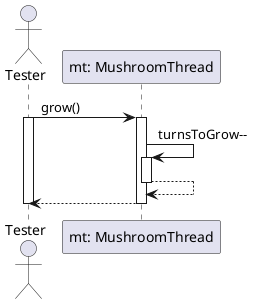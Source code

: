 @startuml Mushroom thread Growth

actor "Tester" as tester
participant "mt: MushroomThread" as mt

tester -> mt: grow() 
activate tester
activate mt

mt -> mt: turnsToGrow--
activate mt
mt --> mt
deactivate mt

mt --> tester
deactivate mt
deactivate tester



@enduml